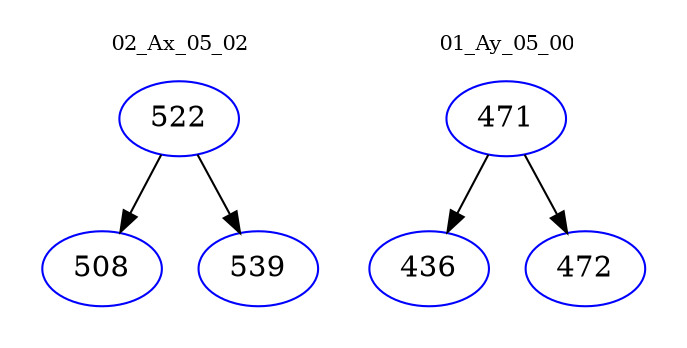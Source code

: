 digraph{
subgraph cluster_0 {
color = white
label = "02_Ax_05_02";
fontsize=10;
T0_522 [label="522", color="blue"]
T0_522 -> T0_508 [color="black"]
T0_508 [label="508", color="blue"]
T0_522 -> T0_539 [color="black"]
T0_539 [label="539", color="blue"]
}
subgraph cluster_1 {
color = white
label = "01_Ay_05_00";
fontsize=10;
T1_471 [label="471", color="blue"]
T1_471 -> T1_436 [color="black"]
T1_436 [label="436", color="blue"]
T1_471 -> T1_472 [color="black"]
T1_472 [label="472", color="blue"]
}
}
